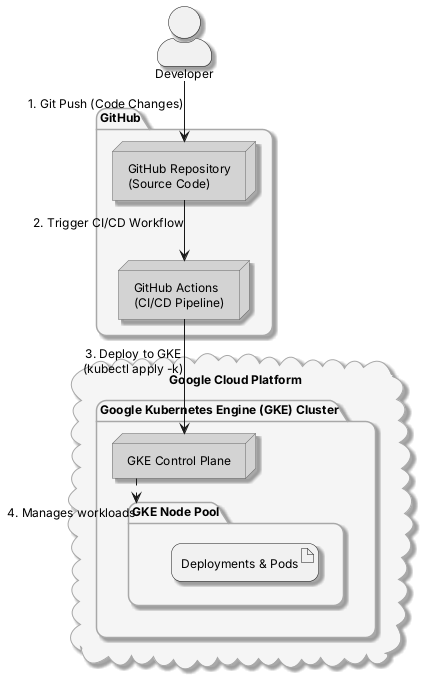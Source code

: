 @startuml
' Styling
skinparam actorStyle awesome
skinparam handwritten false
skinparam roundcorner 20
skinparam shadowing true
skinparam defaultFontName "Inter"
skinparam defaultFontSize 12
skinparam Linetype ortho
skinparam package {
  borderColor #A8A8A8
  backgroundColor #F5F5F5
}
skinparam node {
  borderColor #666666
  backgroundColor #D3D3D3
}

' Actors
actor "Developer" as Developer

' Components
package "GitHub" {
  node "GitHub Actions\n(CI/CD Pipeline)" as gh_actions
  node "GitHub Repository\n(Source Code)" as gh_repo
}

cloud "Google Cloud Platform" {
    package "Google Kubernetes Engine (GKE) Cluster" {
        node "GKE Control Plane" as gke_cp
        package "GKE Node Pool" as gke_nodes {
            artifact "Deployments & Pods"
        }
    }
}


' Relationships
Developer --> gh_repo : 1. Git Push (Code Changes)
gh_repo --> gh_actions : 2. Trigger CI/CD Workflow
gh_actions --> gke_cp : 3. Deploy to GKE\n(kubectl apply -k)
gke_cp ..> gke_nodes : 4. Manages workloads

@enduml